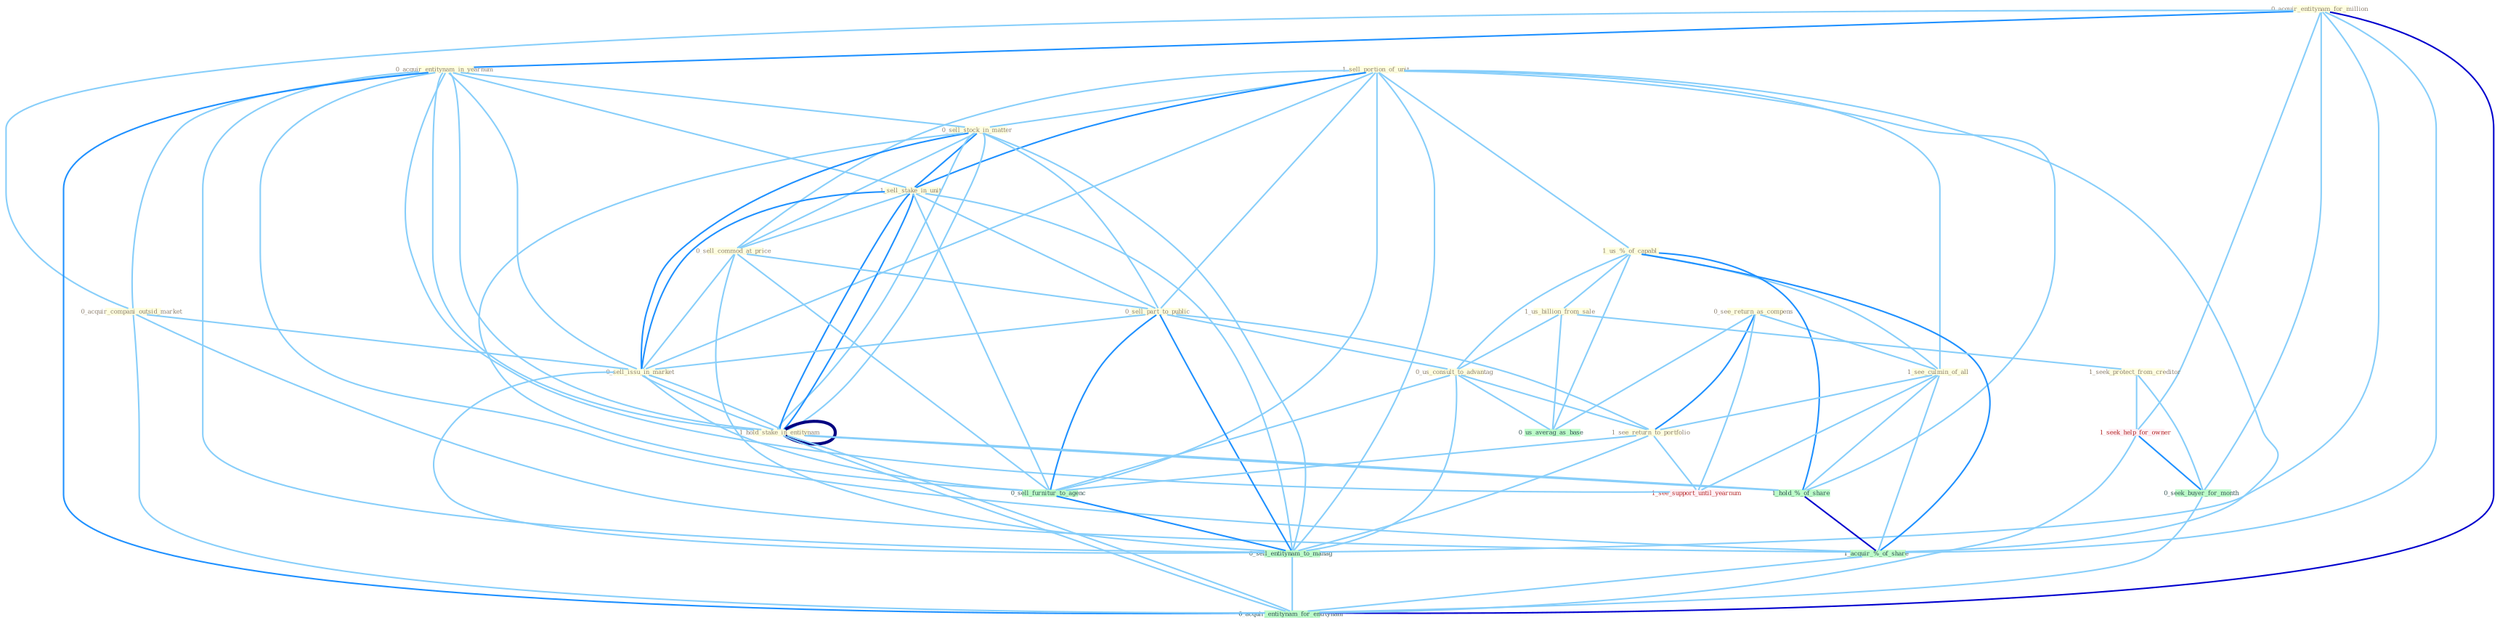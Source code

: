 Graph G{ 
    node
    [shape=polygon,style=filled,width=.5,height=.06,color="#BDFCC9",fixedsize=true,fontsize=4,
    fontcolor="#2f4f4f"];
    {node
    [color="#ffffe0", fontcolor="#8b7d6b"] "0_acquir_entitynam_for_million " "0_see_return_as_compens " "1_sell_portion_of_unit " "1_us_%_of_capabl " "1_us_billion_from_sale " "0_acquir_entitynam_in_yearnum " "0_acquir_compani_outsid_market " "0_sell_stock_in_matter " "1_sell_stake_in_unit " "0_sell_commod_at_price " "1_seek_protect_from_creditor " "0_sell_part_to_public " "0_sell_issu_in_market " "1_hold_stake_in_entitynam " "0_us_consult_to_advantag " "1_see_culmin_of_all " "1_see_return_to_portfolio "}
{node [color="#fff0f5", fontcolor="#b22222"] "1_hold_stake_in_entitynam " "1_seek_help_for_owner " "1_see_support_until_yearnum "}
edge [color="#B0E2FF"];

	"0_acquir_entitynam_for_million " -- "0_acquir_entitynam_in_yearnum " [w="2", color="#1e90ff" , len=0.8];
	"0_acquir_entitynam_for_million " -- "0_acquir_compani_outsid_market " [w="1", color="#87cefa" ];
	"0_acquir_entitynam_for_million " -- "1_seek_help_for_owner " [w="1", color="#87cefa" ];
	"0_acquir_entitynam_for_million " -- "0_seek_buyer_for_month " [w="1", color="#87cefa" ];
	"0_acquir_entitynam_for_million " -- "1_acquir_%_of_share " [w="1", color="#87cefa" ];
	"0_acquir_entitynam_for_million " -- "0_sell_entitynam_to_manag " [w="1", color="#87cefa" ];
	"0_acquir_entitynam_for_million " -- "0_acquir_entitynam_for_entitynam " [w="3", color="#0000cd" , len=0.6];
	"0_see_return_as_compens " -- "1_see_culmin_of_all " [w="1", color="#87cefa" ];
	"0_see_return_as_compens " -- "1_see_return_to_portfolio " [w="2", color="#1e90ff" , len=0.8];
	"0_see_return_as_compens " -- "1_see_support_until_yearnum " [w="1", color="#87cefa" ];
	"0_see_return_as_compens " -- "0_us_averag_as_base " [w="1", color="#87cefa" ];
	"1_sell_portion_of_unit " -- "1_us_%_of_capabl " [w="1", color="#87cefa" ];
	"1_sell_portion_of_unit " -- "0_sell_stock_in_matter " [w="1", color="#87cefa" ];
	"1_sell_portion_of_unit " -- "1_sell_stake_in_unit " [w="2", color="#1e90ff" , len=0.8];
	"1_sell_portion_of_unit " -- "0_sell_commod_at_price " [w="1", color="#87cefa" ];
	"1_sell_portion_of_unit " -- "0_sell_part_to_public " [w="1", color="#87cefa" ];
	"1_sell_portion_of_unit " -- "0_sell_issu_in_market " [w="1", color="#87cefa" ];
	"1_sell_portion_of_unit " -- "1_see_culmin_of_all " [w="1", color="#87cefa" ];
	"1_sell_portion_of_unit " -- "1_hold_%_of_share " [w="1", color="#87cefa" ];
	"1_sell_portion_of_unit " -- "1_acquir_%_of_share " [w="1", color="#87cefa" ];
	"1_sell_portion_of_unit " -- "0_sell_furnitur_to_agenc " [w="1", color="#87cefa" ];
	"1_sell_portion_of_unit " -- "0_sell_entitynam_to_manag " [w="1", color="#87cefa" ];
	"1_us_%_of_capabl " -- "1_us_billion_from_sale " [w="1", color="#87cefa" ];
	"1_us_%_of_capabl " -- "0_us_consult_to_advantag " [w="1", color="#87cefa" ];
	"1_us_%_of_capabl " -- "1_see_culmin_of_all " [w="1", color="#87cefa" ];
	"1_us_%_of_capabl " -- "1_hold_%_of_share " [w="2", color="#1e90ff" , len=0.8];
	"1_us_%_of_capabl " -- "1_acquir_%_of_share " [w="2", color="#1e90ff" , len=0.8];
	"1_us_%_of_capabl " -- "0_us_averag_as_base " [w="1", color="#87cefa" ];
	"1_us_billion_from_sale " -- "1_seek_protect_from_creditor " [w="1", color="#87cefa" ];
	"1_us_billion_from_sale " -- "0_us_consult_to_advantag " [w="1", color="#87cefa" ];
	"1_us_billion_from_sale " -- "0_us_averag_as_base " [w="1", color="#87cefa" ];
	"0_acquir_entitynam_in_yearnum " -- "0_acquir_compani_outsid_market " [w="1", color="#87cefa" ];
	"0_acquir_entitynam_in_yearnum " -- "0_sell_stock_in_matter " [w="1", color="#87cefa" ];
	"0_acquir_entitynam_in_yearnum " -- "1_sell_stake_in_unit " [w="1", color="#87cefa" ];
	"0_acquir_entitynam_in_yearnum " -- "0_sell_issu_in_market " [w="1", color="#87cefa" ];
	"0_acquir_entitynam_in_yearnum " -- "1_hold_stake_in_entitynam " [w="1", color="#87cefa" ];
	"0_acquir_entitynam_in_yearnum " -- "1_hold_stake_in_entitynam " [w="1", color="#87cefa" ];
	"0_acquir_entitynam_in_yearnum " -- "1_acquir_%_of_share " [w="1", color="#87cefa" ];
	"0_acquir_entitynam_in_yearnum " -- "1_see_support_until_yearnum " [w="1", color="#87cefa" ];
	"0_acquir_entitynam_in_yearnum " -- "0_sell_entitynam_to_manag " [w="1", color="#87cefa" ];
	"0_acquir_entitynam_in_yearnum " -- "0_acquir_entitynam_for_entitynam " [w="2", color="#1e90ff" , len=0.8];
	"0_acquir_compani_outsid_market " -- "0_sell_issu_in_market " [w="1", color="#87cefa" ];
	"0_acquir_compani_outsid_market " -- "1_acquir_%_of_share " [w="1", color="#87cefa" ];
	"0_acquir_compani_outsid_market " -- "0_acquir_entitynam_for_entitynam " [w="1", color="#87cefa" ];
	"0_sell_stock_in_matter " -- "1_sell_stake_in_unit " [w="2", color="#1e90ff" , len=0.8];
	"0_sell_stock_in_matter " -- "0_sell_commod_at_price " [w="1", color="#87cefa" ];
	"0_sell_stock_in_matter " -- "0_sell_part_to_public " [w="1", color="#87cefa" ];
	"0_sell_stock_in_matter " -- "0_sell_issu_in_market " [w="2", color="#1e90ff" , len=0.8];
	"0_sell_stock_in_matter " -- "1_hold_stake_in_entitynam " [w="1", color="#87cefa" ];
	"0_sell_stock_in_matter " -- "1_hold_stake_in_entitynam " [w="1", color="#87cefa" ];
	"0_sell_stock_in_matter " -- "0_sell_furnitur_to_agenc " [w="1", color="#87cefa" ];
	"0_sell_stock_in_matter " -- "0_sell_entitynam_to_manag " [w="1", color="#87cefa" ];
	"1_sell_stake_in_unit " -- "0_sell_commod_at_price " [w="1", color="#87cefa" ];
	"1_sell_stake_in_unit " -- "0_sell_part_to_public " [w="1", color="#87cefa" ];
	"1_sell_stake_in_unit " -- "0_sell_issu_in_market " [w="2", color="#1e90ff" , len=0.8];
	"1_sell_stake_in_unit " -- "1_hold_stake_in_entitynam " [w="2", color="#1e90ff" , len=0.8];
	"1_sell_stake_in_unit " -- "1_hold_stake_in_entitynam " [w="2", color="#1e90ff" , len=0.8];
	"1_sell_stake_in_unit " -- "0_sell_furnitur_to_agenc " [w="1", color="#87cefa" ];
	"1_sell_stake_in_unit " -- "0_sell_entitynam_to_manag " [w="1", color="#87cefa" ];
	"0_sell_commod_at_price " -- "0_sell_part_to_public " [w="1", color="#87cefa" ];
	"0_sell_commod_at_price " -- "0_sell_issu_in_market " [w="1", color="#87cefa" ];
	"0_sell_commod_at_price " -- "0_sell_furnitur_to_agenc " [w="1", color="#87cefa" ];
	"0_sell_commod_at_price " -- "0_sell_entitynam_to_manag " [w="1", color="#87cefa" ];
	"1_seek_protect_from_creditor " -- "1_seek_help_for_owner " [w="1", color="#87cefa" ];
	"1_seek_protect_from_creditor " -- "0_seek_buyer_for_month " [w="1", color="#87cefa" ];
	"0_sell_part_to_public " -- "0_sell_issu_in_market " [w="1", color="#87cefa" ];
	"0_sell_part_to_public " -- "0_us_consult_to_advantag " [w="1", color="#87cefa" ];
	"0_sell_part_to_public " -- "1_see_return_to_portfolio " [w="1", color="#87cefa" ];
	"0_sell_part_to_public " -- "0_sell_furnitur_to_agenc " [w="2", color="#1e90ff" , len=0.8];
	"0_sell_part_to_public " -- "0_sell_entitynam_to_manag " [w="2", color="#1e90ff" , len=0.8];
	"0_sell_issu_in_market " -- "1_hold_stake_in_entitynam " [w="1", color="#87cefa" ];
	"0_sell_issu_in_market " -- "1_hold_stake_in_entitynam " [w="1", color="#87cefa" ];
	"0_sell_issu_in_market " -- "0_sell_furnitur_to_agenc " [w="1", color="#87cefa" ];
	"0_sell_issu_in_market " -- "0_sell_entitynam_to_manag " [w="1", color="#87cefa" ];
	"1_hold_stake_in_entitynam " -- "1_hold_%_of_share " [w="1", color="#87cefa" ];
	"1_hold_stake_in_entitynam " -- "1_hold_stake_in_entitynam " [w="4", style=bold, color="#000080", len=0.4];
	"1_hold_stake_in_entitynam " -- "0_acquir_entitynam_for_entitynam " [w="1", color="#87cefa" ];
	"0_us_consult_to_advantag " -- "1_see_return_to_portfolio " [w="1", color="#87cefa" ];
	"0_us_consult_to_advantag " -- "0_sell_furnitur_to_agenc " [w="1", color="#87cefa" ];
	"0_us_consult_to_advantag " -- "0_us_averag_as_base " [w="1", color="#87cefa" ];
	"0_us_consult_to_advantag " -- "0_sell_entitynam_to_manag " [w="1", color="#87cefa" ];
	"1_see_culmin_of_all " -- "1_see_return_to_portfolio " [w="1", color="#87cefa" ];
	"1_see_culmin_of_all " -- "1_hold_%_of_share " [w="1", color="#87cefa" ];
	"1_see_culmin_of_all " -- "1_acquir_%_of_share " [w="1", color="#87cefa" ];
	"1_see_culmin_of_all " -- "1_see_support_until_yearnum " [w="1", color="#87cefa" ];
	"1_see_return_to_portfolio " -- "1_see_support_until_yearnum " [w="1", color="#87cefa" ];
	"1_see_return_to_portfolio " -- "0_sell_furnitur_to_agenc " [w="1", color="#87cefa" ];
	"1_see_return_to_portfolio " -- "0_sell_entitynam_to_manag " [w="1", color="#87cefa" ];
	"1_hold_%_of_share " -- "1_hold_stake_in_entitynam " [w="1", color="#87cefa" ];
	"1_hold_%_of_share " -- "1_acquir_%_of_share " [w="3", color="#0000cd" , len=0.6];
	"1_hold_stake_in_entitynam " -- "0_acquir_entitynam_for_entitynam " [w="1", color="#87cefa" ];
	"1_seek_help_for_owner " -- "0_seek_buyer_for_month " [w="2", color="#1e90ff" , len=0.8];
	"1_seek_help_for_owner " -- "0_acquir_entitynam_for_entitynam " [w="1", color="#87cefa" ];
	"0_seek_buyer_for_month " -- "0_acquir_entitynam_for_entitynam " [w="1", color="#87cefa" ];
	"1_acquir_%_of_share " -- "0_acquir_entitynam_for_entitynam " [w="1", color="#87cefa" ];
	"0_sell_furnitur_to_agenc " -- "0_sell_entitynam_to_manag " [w="2", color="#1e90ff" , len=0.8];
	"0_sell_entitynam_to_manag " -- "0_acquir_entitynam_for_entitynam " [w="1", color="#87cefa" ];
}